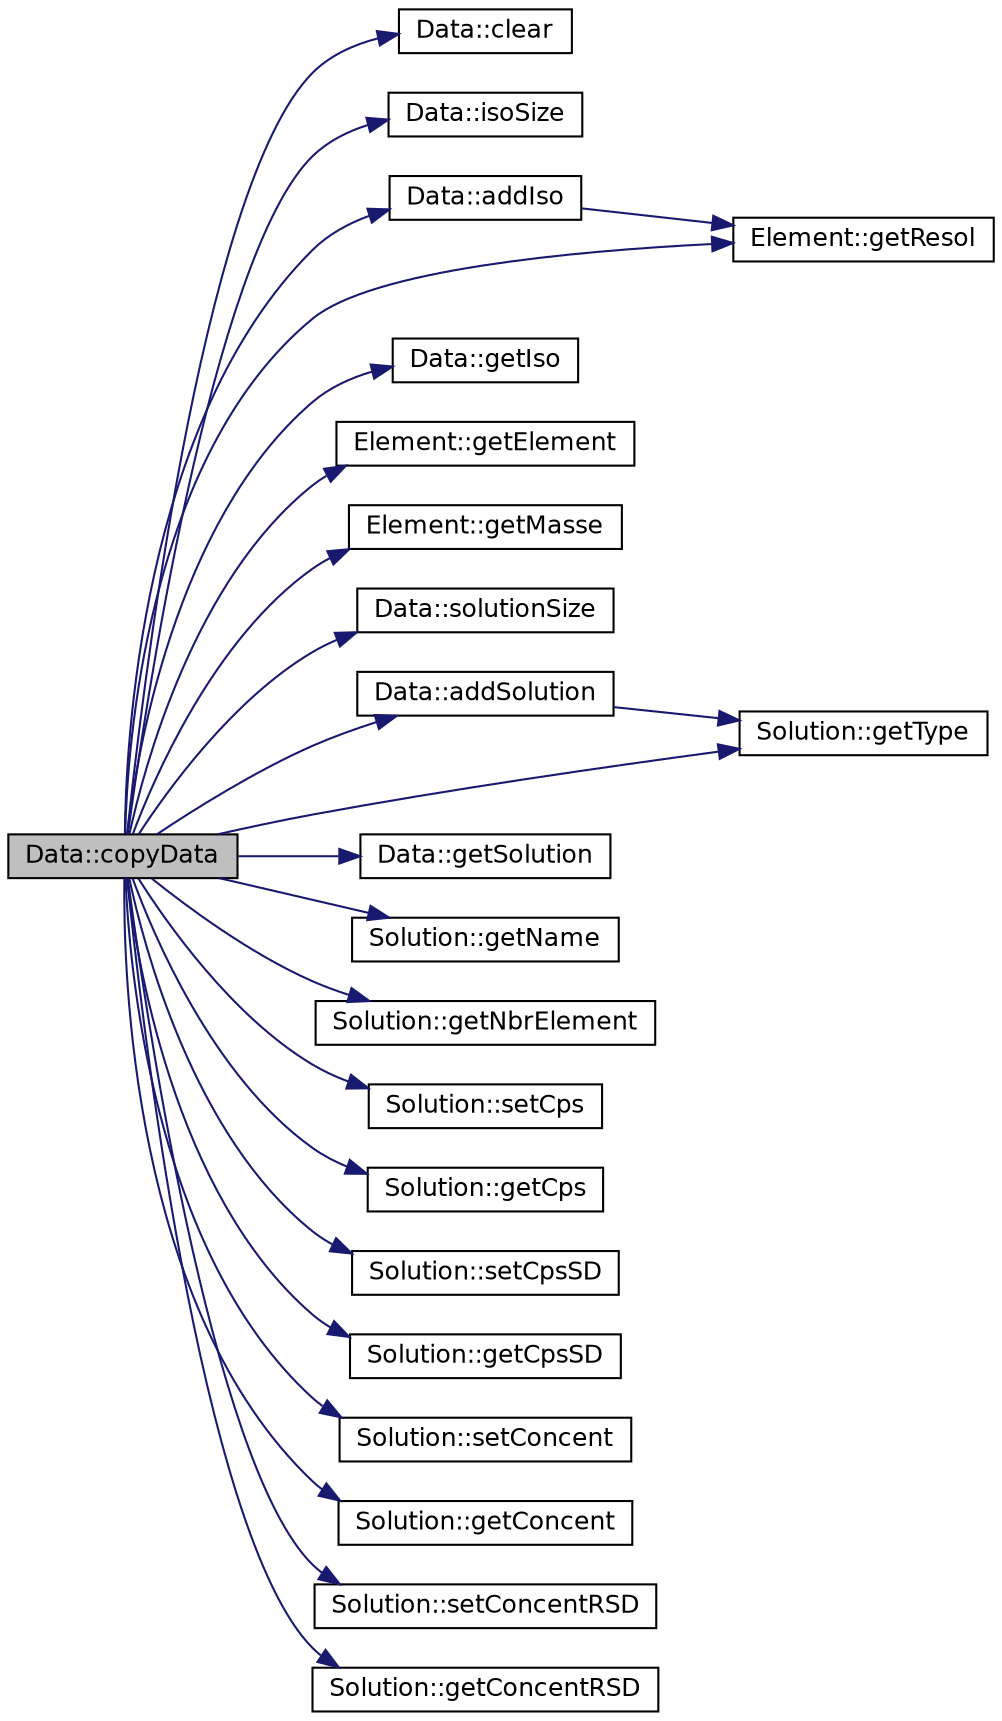 digraph "Data::copyData"
{
 // INTERACTIVE_SVG=YES
  edge [fontname="Helvetica",fontsize="12",labelfontname="Helvetica",labelfontsize="12"];
  node [fontname="Helvetica",fontsize="12",shape=record];
  rankdir="LR";
  Node1 [label="Data::copyData",height=0.2,width=0.4,color="black", fillcolor="grey75", style="filled" fontcolor="black"];
  Node1 -> Node2 [color="midnightblue",fontsize="12",style="solid",fontname="Helvetica"];
  Node2 [label="Data::clear",height=0.2,width=0.4,color="black", fillcolor="white", style="filled",URL="$a00002.html#a44b749f64ffa35e034f9503fdec4917e",tooltip="Clears data contain. "];
  Node1 -> Node3 [color="midnightblue",fontsize="12",style="solid",fontname="Helvetica"];
  Node3 [label="Data::isoSize",height=0.2,width=0.4,color="black", fillcolor="white", style="filled",URL="$a00002.html#acd1f2adc01b25ef7bded9b6d2b331278",tooltip="Gets the Number of elements. "];
  Node1 -> Node4 [color="midnightblue",fontsize="12",style="solid",fontname="Helvetica"];
  Node4 [label="Data::addIso",height=0.2,width=0.4,color="black", fillcolor="white", style="filled",URL="$a00002.html#a386e9b359ac336356d6bdf0c1d7c4f37",tooltip="Adds an element to the data set. "];
  Node4 -> Node5 [color="midnightblue",fontsize="12",style="solid",fontname="Helvetica"];
  Node5 [label="Element::getResol",height=0.2,width=0.4,color="black", fillcolor="white", style="filled",URL="$a00005.html#ab8c2c9824162b3a151e84cb2f2c5df6f",tooltip="Gets the resolution (value of Resolution enumeration) "];
  Node1 -> Node6 [color="midnightblue",fontsize="12",style="solid",fontname="Helvetica"];
  Node6 [label="Data::getIso",height=0.2,width=0.4,color="black", fillcolor="white", style="filled",URL="$a00002.html#a4baa9866aaea800c81e4502b9483e4ec",tooltip="Gets an element identified by its Id. "];
  Node1 -> Node7 [color="midnightblue",fontsize="12",style="solid",fontname="Helvetica"];
  Node7 [label="Element::getElement",height=0.2,width=0.4,color="black", fillcolor="white", style="filled",URL="$a00005.html#a982ccc1c2f9f57d58ad5f98eedb53706",tooltip="Gets the Name of the element. "];
  Node1 -> Node8 [color="midnightblue",fontsize="12",style="solid",fontname="Helvetica"];
  Node8 [label="Element::getMasse",height=0.2,width=0.4,color="black", fillcolor="white", style="filled",URL="$a00005.html#ab91c2a260fba46158f20bf25c25958c5",tooltip="Gets the Mass. "];
  Node1 -> Node5 [color="midnightblue",fontsize="12",style="solid",fontname="Helvetica"];
  Node1 -> Node9 [color="midnightblue",fontsize="12",style="solid",fontname="Helvetica"];
  Node9 [label="Data::solutionSize",height=0.2,width=0.4,color="black", fillcolor="white", style="filled",URL="$a00002.html#a84179b0c71fb3e69cfa177e92004ee79",tooltip="Gets the Number of Solutions. "];
  Node1 -> Node10 [color="midnightblue",fontsize="12",style="solid",fontname="Helvetica"];
  Node10 [label="Data::addSolution",height=0.2,width=0.4,color="black", fillcolor="white", style="filled",URL="$a00002.html#a7f13913683ead8b0702121ac494f1598",tooltip="Add a solution to the data set. "];
  Node10 -> Node11 [color="midnightblue",fontsize="12",style="solid",fontname="Helvetica"];
  Node11 [label="Solution::getType",height=0.2,width=0.4,color="black", fillcolor="white", style="filled",URL="$a00014.html#a7e480d4e590046701d82e74491ff944a",tooltip="Gets type of the solution. "];
  Node1 -> Node12 [color="midnightblue",fontsize="12",style="solid",fontname="Helvetica"];
  Node12 [label="Data::getSolution",height=0.2,width=0.4,color="black", fillcolor="white", style="filled",URL="$a00002.html#a7b1a07606090591e7fffb48be72bd734",tooltip="Gets a solution identified by its Id. "];
  Node1 -> Node13 [color="midnightblue",fontsize="12",style="solid",fontname="Helvetica"];
  Node13 [label="Solution::getName",height=0.2,width=0.4,color="black", fillcolor="white", style="filled",URL="$a00014.html#a08617ee6ca1993e92372e265829508f0",tooltip="Gets the Name. "];
  Node1 -> Node14 [color="midnightblue",fontsize="12",style="solid",fontname="Helvetica"];
  Node14 [label="Solution::getNbrElement",height=0.2,width=0.4,color="black", fillcolor="white", style="filled",URL="$a00014.html#a50dfabf4a7bd3d4b5b638639e3927406",tooltip="Gets the Number of Elements. "];
  Node1 -> Node11 [color="midnightblue",fontsize="12",style="solid",fontname="Helvetica"];
  Node1 -> Node15 [color="midnightblue",fontsize="12",style="solid",fontname="Helvetica"];
  Node15 [label="Solution::setCps",height=0.2,width=0.4,color="black", fillcolor="white", style="filled",URL="$a00014.html#a6c810986de58b492514e08849cb0a498",tooltip="Sets Intensity. "];
  Node1 -> Node16 [color="midnightblue",fontsize="12",style="solid",fontname="Helvetica"];
  Node16 [label="Solution::getCps",height=0.2,width=0.4,color="black", fillcolor="white", style="filled",URL="$a00014.html#a6cb75c8a1aa020796506362920216816",tooltip="Gets Intensity. "];
  Node1 -> Node17 [color="midnightblue",fontsize="12",style="solid",fontname="Helvetica"];
  Node17 [label="Solution::setCpsSD",height=0.2,width=0.4,color="black", fillcolor="white", style="filled",URL="$a00014.html#a000b5c9d708b22de23d918a3a3214635",tooltip="Sets Intensity Standard Deviation. "];
  Node1 -> Node18 [color="midnightblue",fontsize="12",style="solid",fontname="Helvetica"];
  Node18 [label="Solution::getCpsSD",height=0.2,width=0.4,color="black", fillcolor="white", style="filled",URL="$a00014.html#a0fe4de8b637ba6637d653b91df95fcd0",tooltip="Gets Intensity Standard Deviation. "];
  Node1 -> Node19 [color="midnightblue",fontsize="12",style="solid",fontname="Helvetica"];
  Node19 [label="Solution::setConcent",height=0.2,width=0.4,color="black", fillcolor="white", style="filled",URL="$a00014.html#adc74f58993747169c721739962ec2a5a",tooltip="Sets Concentration. "];
  Node1 -> Node20 [color="midnightblue",fontsize="12",style="solid",fontname="Helvetica"];
  Node20 [label="Solution::getConcent",height=0.2,width=0.4,color="black", fillcolor="white", style="filled",URL="$a00014.html#af9f7e1dfafa0cd431387737664e3ac7e",tooltip="Gets Concentration. "];
  Node1 -> Node21 [color="midnightblue",fontsize="12",style="solid",fontname="Helvetica"];
  Node21 [label="Solution::setConcentRSD",height=0.2,width=0.4,color="black", fillcolor="white", style="filled",URL="$a00014.html#a60ca23e0e5593012162a2669841c952e",tooltip="Sets Concentration Relative Standard Deviation (%) "];
  Node1 -> Node22 [color="midnightblue",fontsize="12",style="solid",fontname="Helvetica"];
  Node22 [label="Solution::getConcentRSD",height=0.2,width=0.4,color="black", fillcolor="white", style="filled",URL="$a00014.html#a1adae3ea7b071d2a311b62371b959633",tooltip="Gets Concentration Relative Standard Deviation (%) "];
}
